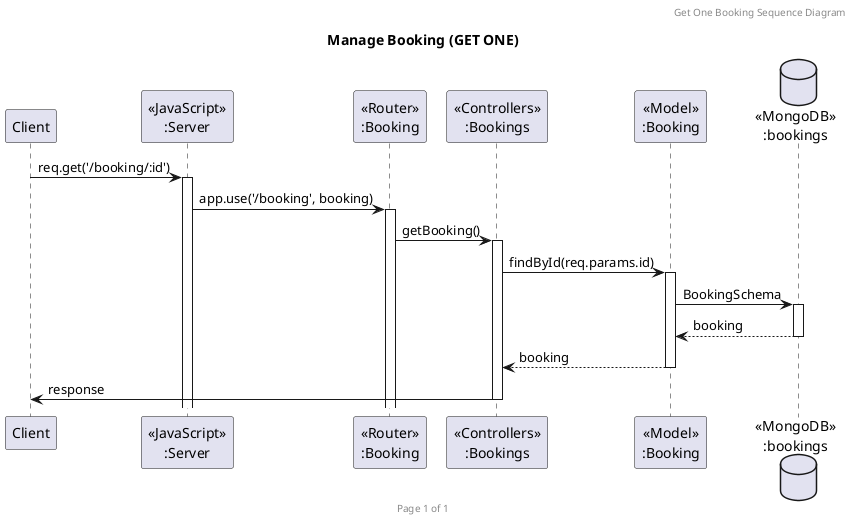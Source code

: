 @startuml Get One Booking

header Get One Booking Sequence Diagram
footer Page %page% of %lastpage%
title "Manage Booking (GET ONE)"

participant "Client" as client
participant "<<JavaScript>>\n:Server" as server
participant "<<Router>>\n:Booking" as routerBookings
participant "<<Controllers>>\n:Bookings" as controllersBookings
participant "<<Model>>\n:Booking" as modelBooking
database "<<MongoDB>>\n:bookings" as BookingsDatabase

client -> server ++:req.get('/booking/:id')
server -> routerBookings ++:app.use('/booking', booking)
routerBookings -> controllersBookings ++:getBooking()
controllersBookings -> modelBooking ++:findById(req.params.id)
modelBooking -> BookingsDatabase ++: BookingSchema
BookingsDatabase --> modelBooking --: booking
controllersBookings <-- modelBooking --: booking
controllersBookings -> client --: response

@enduml
